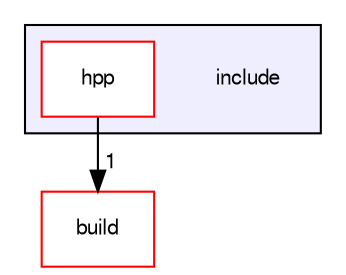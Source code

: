 digraph "include" {
  compound=true
  node [ fontsize="10", fontname="FreeSans"];
  edge [ labelfontsize="10", labelfontname="FreeSans"];
  subgraph clusterdir_d44c64559bbebec7f509842c48db8b23 {
    graph [ bgcolor="#eeeeff", pencolor="black", label="" URL="dir_d44c64559bbebec7f509842c48db8b23.html"];
    dir_d44c64559bbebec7f509842c48db8b23 [shape=plaintext label="include"];
    dir_766a2b2ecef16448f861b8cf84e3a157 [shape=box label="hpp" color="red" fillcolor="white" style="filled" URL="dir_766a2b2ecef16448f861b8cf84e3a157.html"];
  }
  dir_4fef79e7177ba769987a8da36c892c5f [shape=box label="build" fillcolor="white" style="filled" color="red" URL="dir_4fef79e7177ba769987a8da36c892c5f.html"];
  dir_766a2b2ecef16448f861b8cf84e3a157->dir_4fef79e7177ba769987a8da36c892c5f [headlabel="1", labeldistance=1.5 headhref="dir_000010_000000.html"];
}
